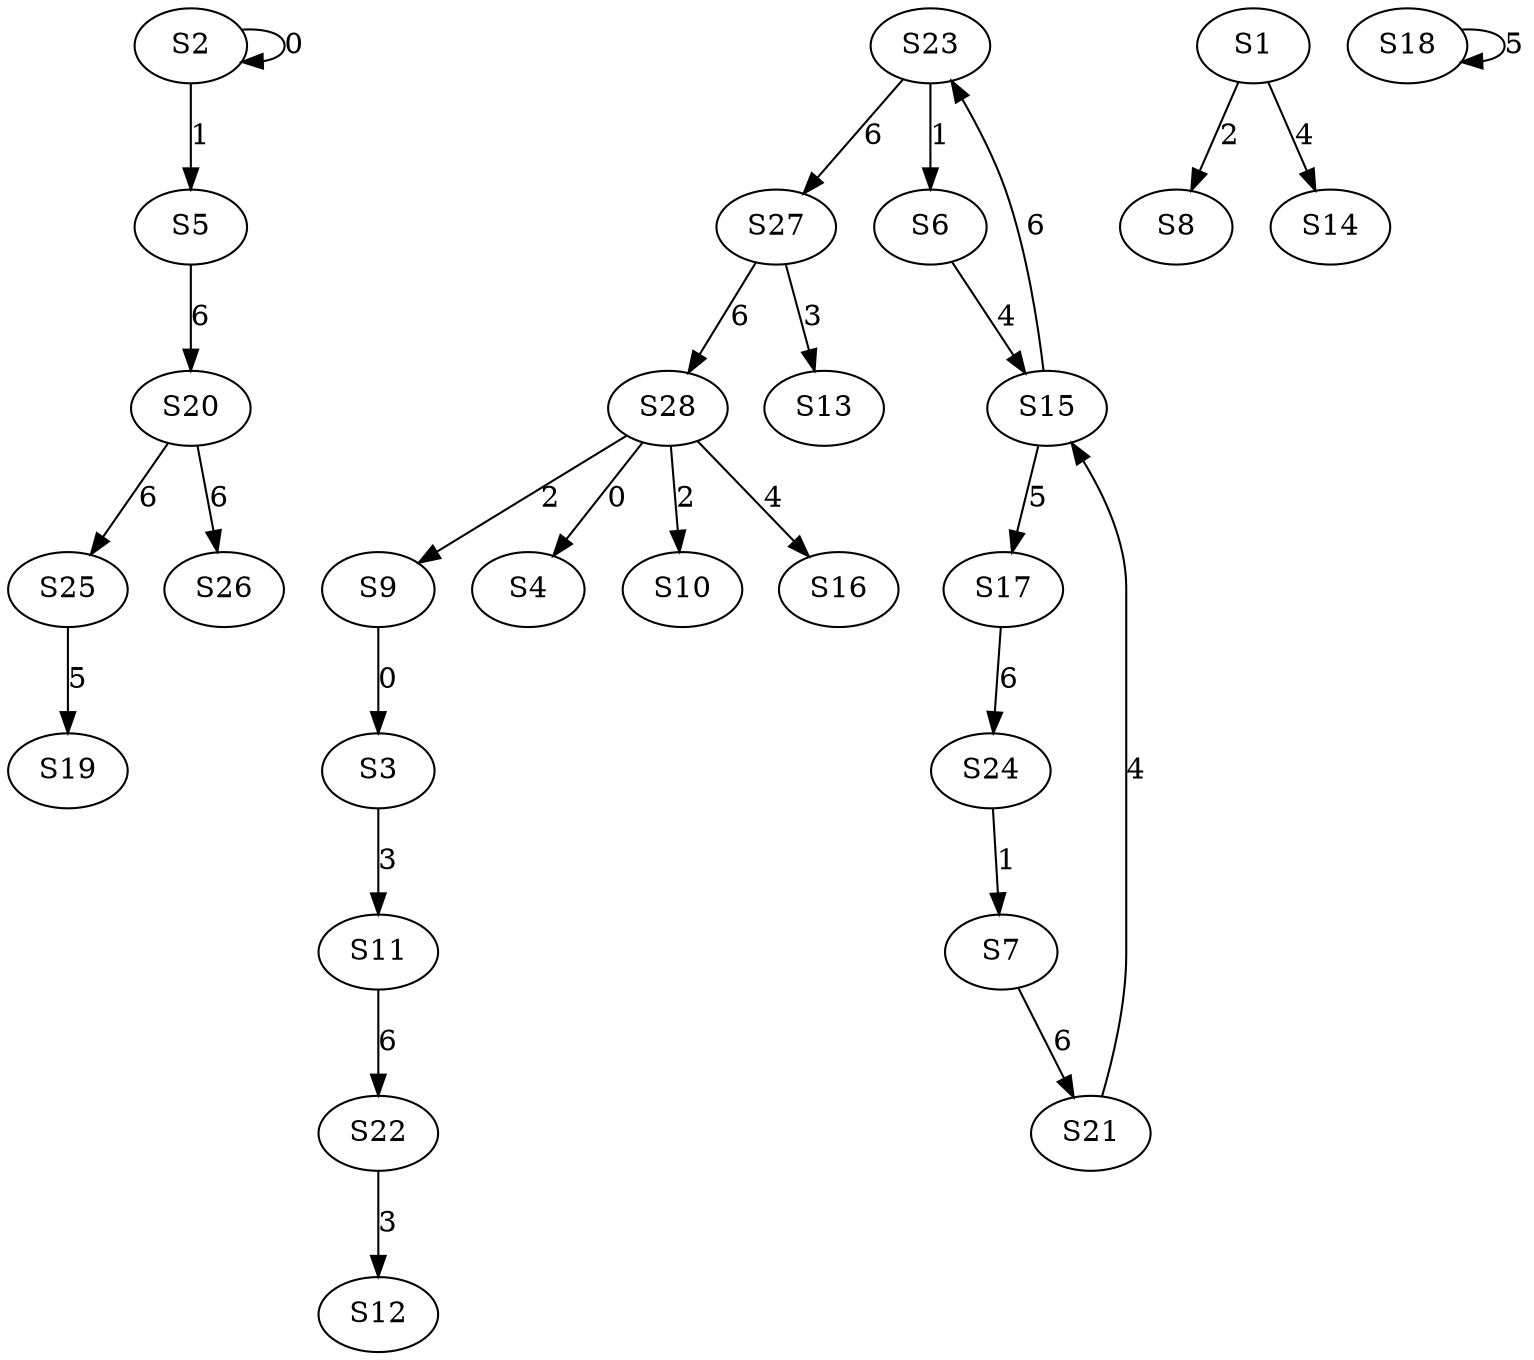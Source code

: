 strict digraph {
	S2 -> S2 [ label = 0 ];
	S9 -> S3 [ label = 0 ];
	S28 -> S4 [ label = 0 ];
	S2 -> S5 [ label = 1 ];
	S23 -> S6 [ label = 1 ];
	S24 -> S7 [ label = 1 ];
	S1 -> S8 [ label = 2 ];
	S28 -> S9 [ label = 2 ];
	S28 -> S10 [ label = 2 ];
	S3 -> S11 [ label = 3 ];
	S22 -> S12 [ label = 3 ];
	S27 -> S13 [ label = 3 ];
	S1 -> S14 [ label = 4 ];
	S6 -> S15 [ label = 4 ];
	S28 -> S16 [ label = 4 ];
	S15 -> S17 [ label = 5 ];
	S18 -> S18 [ label = 5 ];
	S25 -> S19 [ label = 5 ];
	S5 -> S20 [ label = 6 ];
	S7 -> S21 [ label = 6 ];
	S11 -> S22 [ label = 6 ];
	S15 -> S23 [ label = 6 ];
	S17 -> S24 [ label = 6 ];
	S20 -> S25 [ label = 6 ];
	S20 -> S26 [ label = 6 ];
	S23 -> S27 [ label = 6 ];
	S27 -> S28 [ label = 6 ];
	S21 -> S15 [ label = 4 ];
}
